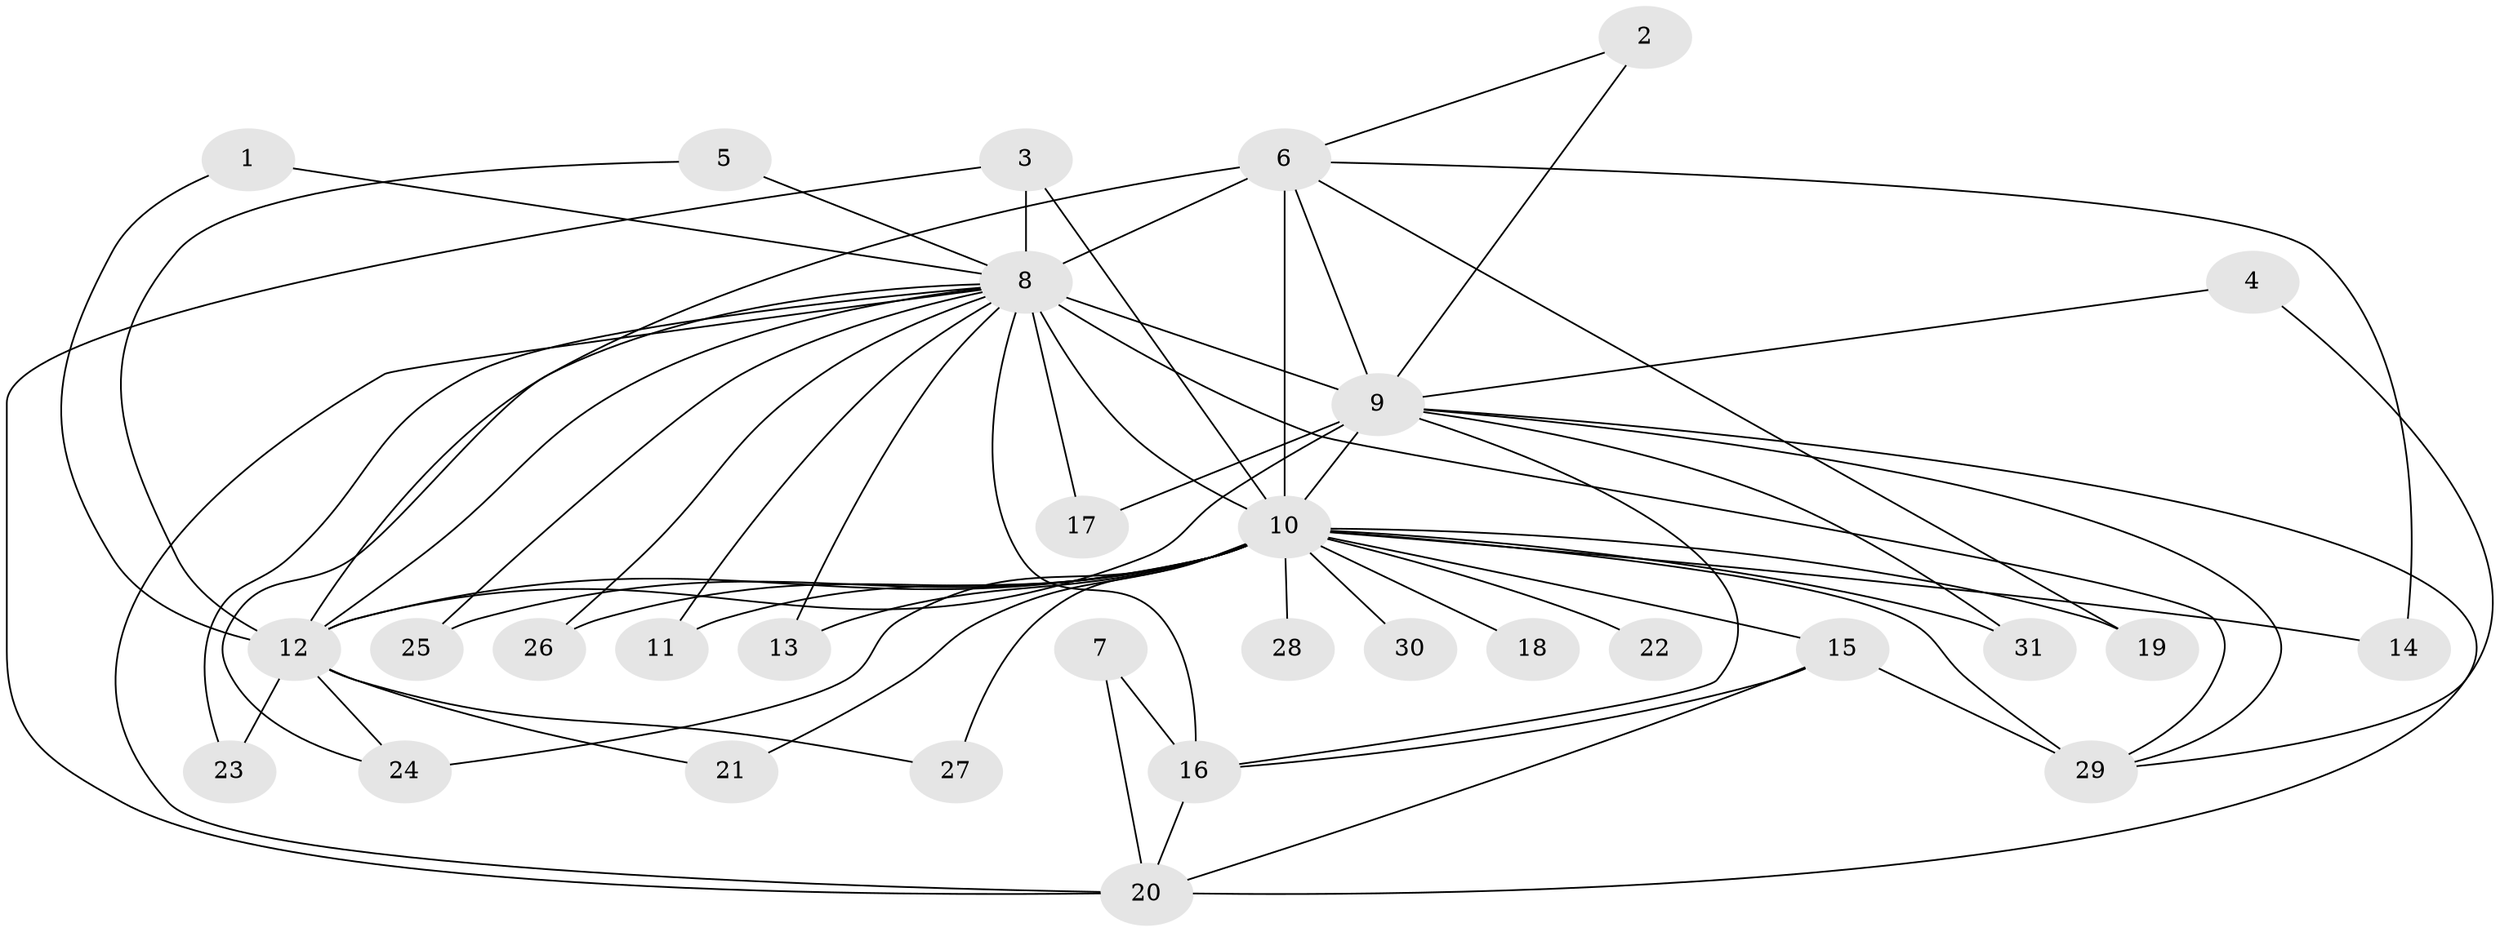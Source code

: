 // original degree distribution, {13: 0.03225806451612903, 23: 0.03225806451612903, 16: 0.03225806451612903, 14: 0.016129032258064516, 12: 0.016129032258064516, 15: 0.016129032258064516, 22: 0.016129032258064516, 2: 0.6290322580645161, 4: 0.03225806451612903, 6: 0.03225806451612903, 3: 0.0967741935483871, 5: 0.04838709677419355}
// Generated by graph-tools (version 1.1) at 2025/49/03/09/25 03:49:37]
// undirected, 31 vertices, 64 edges
graph export_dot {
graph [start="1"]
  node [color=gray90,style=filled];
  1;
  2;
  3;
  4;
  5;
  6;
  7;
  8;
  9;
  10;
  11;
  12;
  13;
  14;
  15;
  16;
  17;
  18;
  19;
  20;
  21;
  22;
  23;
  24;
  25;
  26;
  27;
  28;
  29;
  30;
  31;
  1 -- 8 [weight=1.0];
  1 -- 12 [weight=1.0];
  2 -- 6 [weight=1.0];
  2 -- 9 [weight=1.0];
  3 -- 8 [weight=1.0];
  3 -- 10 [weight=1.0];
  3 -- 20 [weight=1.0];
  4 -- 9 [weight=1.0];
  4 -- 29 [weight=1.0];
  5 -- 8 [weight=1.0];
  5 -- 12 [weight=1.0];
  6 -- 8 [weight=4.0];
  6 -- 9 [weight=2.0];
  6 -- 10 [weight=3.0];
  6 -- 12 [weight=2.0];
  6 -- 14 [weight=1.0];
  6 -- 19 [weight=1.0];
  7 -- 16 [weight=1.0];
  7 -- 20 [weight=1.0];
  8 -- 9 [weight=4.0];
  8 -- 10 [weight=7.0];
  8 -- 11 [weight=1.0];
  8 -- 12 [weight=4.0];
  8 -- 13 [weight=1.0];
  8 -- 16 [weight=2.0];
  8 -- 17 [weight=1.0];
  8 -- 20 [weight=1.0];
  8 -- 23 [weight=1.0];
  8 -- 24 [weight=1.0];
  8 -- 25 [weight=1.0];
  8 -- 26 [weight=2.0];
  8 -- 29 [weight=1.0];
  9 -- 10 [weight=6.0];
  9 -- 12 [weight=5.0];
  9 -- 16 [weight=1.0];
  9 -- 17 [weight=1.0];
  9 -- 20 [weight=1.0];
  9 -- 29 [weight=1.0];
  9 -- 31 [weight=1.0];
  10 -- 11 [weight=1.0];
  10 -- 12 [weight=7.0];
  10 -- 13 [weight=1.0];
  10 -- 14 [weight=1.0];
  10 -- 15 [weight=2.0];
  10 -- 18 [weight=2.0];
  10 -- 19 [weight=1.0];
  10 -- 21 [weight=1.0];
  10 -- 22 [weight=4.0];
  10 -- 24 [weight=2.0];
  10 -- 25 [weight=1.0];
  10 -- 26 [weight=1.0];
  10 -- 27 [weight=2.0];
  10 -- 28 [weight=2.0];
  10 -- 29 [weight=2.0];
  10 -- 30 [weight=2.0];
  10 -- 31 [weight=1.0];
  12 -- 21 [weight=1.0];
  12 -- 23 [weight=1.0];
  12 -- 24 [weight=1.0];
  12 -- 27 [weight=2.0];
  15 -- 16 [weight=1.0];
  15 -- 20 [weight=1.0];
  15 -- 29 [weight=1.0];
  16 -- 20 [weight=1.0];
}
